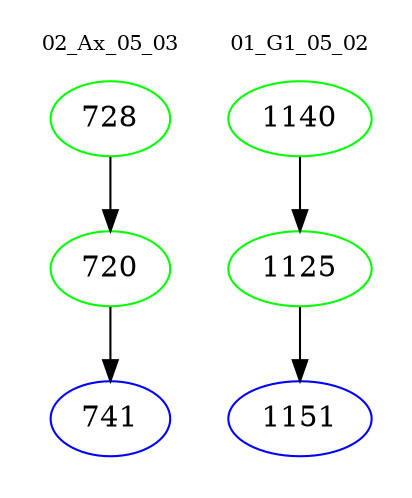 digraph{
subgraph cluster_0 {
color = white
label = "02_Ax_05_03";
fontsize=10;
T0_728 [label="728", color="green"]
T0_728 -> T0_720 [color="black"]
T0_720 [label="720", color="green"]
T0_720 -> T0_741 [color="black"]
T0_741 [label="741", color="blue"]
}
subgraph cluster_1 {
color = white
label = "01_G1_05_02";
fontsize=10;
T1_1140 [label="1140", color="green"]
T1_1140 -> T1_1125 [color="black"]
T1_1125 [label="1125", color="green"]
T1_1125 -> T1_1151 [color="black"]
T1_1151 [label="1151", color="blue"]
}
}
